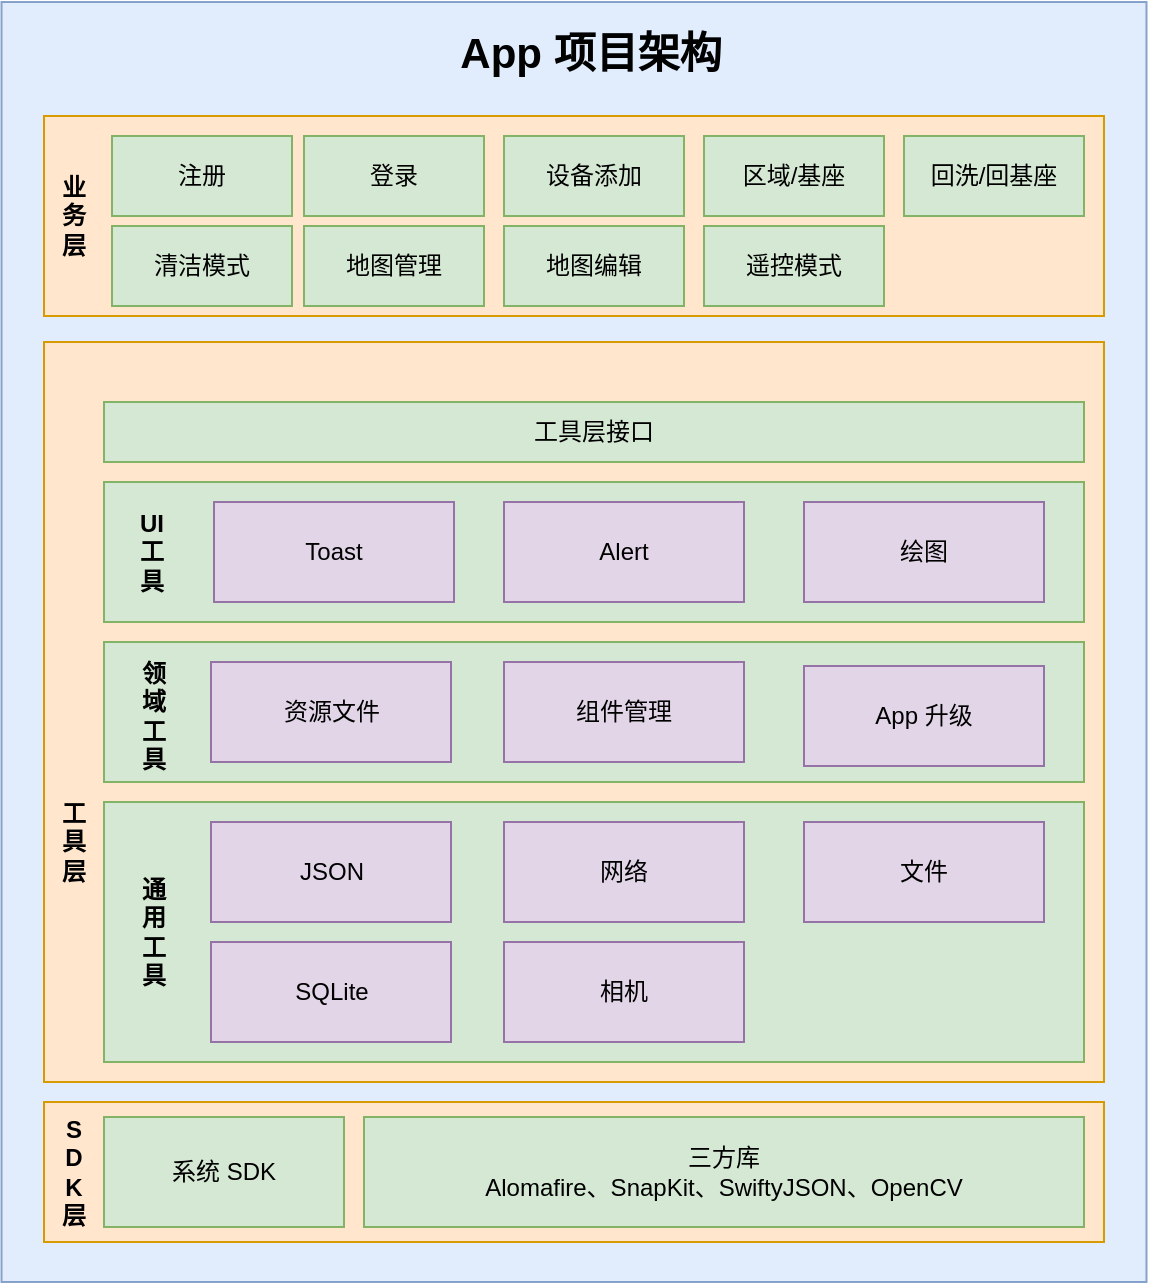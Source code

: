 <mxfile version="20.0.2" type="github">
  <diagram id="PXyelaAQu3yvjXOQa3fV" name="Page-1">
    <mxGraphModel dx="782" dy="1637" grid="1" gridSize="10" guides="1" tooltips="1" connect="1" arrows="1" fold="1" page="1" pageScale="1" pageWidth="827" pageHeight="1169" math="0" shadow="0">
      <root>
        <mxCell id="0" />
        <mxCell id="1" parent="0" />
        <mxCell id="qefhEs8E9Xi56Ljyu_yJ-1" value="" style="whiteSpace=wrap;html=1;fillColor=#dae8fc;strokeColor=#6c8ebf;shadow=0;rounded=0;glass=0;sketch=0;opacity=80;strokeWidth=1;" parent="1" vertex="1">
          <mxGeometry x="268.75" y="-150" width="572.5" height="640" as="geometry" />
        </mxCell>
        <mxCell id="qefhEs8E9Xi56Ljyu_yJ-2" value="" style="rounded=0;whiteSpace=wrap;html=1;fillColor=#ffe6cc;strokeColor=#d79b00;" parent="1" vertex="1">
          <mxGeometry x="290" y="400" width="530" height="70" as="geometry" />
        </mxCell>
        <mxCell id="qefhEs8E9Xi56Ljyu_yJ-3" value="系统 SDK" style="rounded=0;whiteSpace=wrap;html=1;fillColor=#d5e8d4;strokeColor=#82b366;" parent="1" vertex="1">
          <mxGeometry x="320" y="407.5" width="120" height="55" as="geometry" />
        </mxCell>
        <mxCell id="qefhEs8E9Xi56Ljyu_yJ-4" value="S&lt;br&gt;D&lt;br&gt;K&lt;br&gt;层" style="text;html=1;strokeColor=none;fillColor=none;align=center;verticalAlign=middle;whiteSpace=wrap;rounded=0;fontStyle=1" parent="1" vertex="1">
          <mxGeometry x="275" y="420" width="60" height="30" as="geometry" />
        </mxCell>
        <mxCell id="qefhEs8E9Xi56Ljyu_yJ-5" value="" style="rounded=0;whiteSpace=wrap;html=1;fillColor=#ffe6cc;strokeColor=#d79b00;" parent="1" vertex="1">
          <mxGeometry x="290" y="20" width="530" height="370" as="geometry" />
        </mxCell>
        <mxCell id="qefhEs8E9Xi56Ljyu_yJ-6" value="三方库&lt;br&gt;Alomafire、SnapKit、SwiftyJSON、OpenCV" style="rounded=0;whiteSpace=wrap;html=1;fillColor=#d5e8d4;strokeColor=#82b366;align=center;sketch=0;" parent="1" vertex="1">
          <mxGeometry x="450" y="407.5" width="360" height="55" as="geometry" />
        </mxCell>
        <mxCell id="qefhEs8E9Xi56Ljyu_yJ-7" value="工&lt;br&gt;具&lt;br&gt;层" style="text;html=1;strokeColor=none;fillColor=none;align=center;verticalAlign=middle;whiteSpace=wrap;rounded=0;fontStyle=1" parent="1" vertex="1">
          <mxGeometry x="275" y="255" width="60" height="30" as="geometry" />
        </mxCell>
        <mxCell id="qefhEs8E9Xi56Ljyu_yJ-8" value="" style="rounded=0;whiteSpace=wrap;html=1;fillColor=#d5e8d4;strokeColor=#82b366;glass=0;" parent="1" vertex="1">
          <mxGeometry x="320" y="170" width="490" height="70" as="geometry" />
        </mxCell>
        <mxCell id="qefhEs8E9Xi56Ljyu_yJ-9" value="" style="rounded=0;whiteSpace=wrap;html=1;fillColor=#d5e8d4;strokeColor=#82b366;" parent="1" vertex="1">
          <mxGeometry x="320" y="250" width="490" height="130" as="geometry" />
        </mxCell>
        <mxCell id="qefhEs8E9Xi56Ljyu_yJ-10" value="资源文件" style="rounded=0;whiteSpace=wrap;html=1;fillColor=#e1d5e7;strokeColor=#9673a6;" parent="1" vertex="1">
          <mxGeometry x="373.5" y="180" width="120" height="50" as="geometry" />
        </mxCell>
        <mxCell id="qefhEs8E9Xi56Ljyu_yJ-11" value="领&lt;br&gt;域&lt;br&gt;工&lt;br&gt;具" style="text;html=1;strokeColor=none;fillColor=none;align=center;verticalAlign=middle;whiteSpace=wrap;rounded=0;fontStyle=1" parent="1" vertex="1">
          <mxGeometry x="315" y="192" width="60" height="30" as="geometry" />
        </mxCell>
        <mxCell id="qefhEs8E9Xi56Ljyu_yJ-12" value="通&lt;br&gt;用&lt;br&gt;工&lt;br&gt;具" style="text;html=1;strokeColor=none;fillColor=none;align=center;verticalAlign=middle;whiteSpace=wrap;rounded=0;fontStyle=1" parent="1" vertex="1">
          <mxGeometry x="315" y="300" width="60" height="30" as="geometry" />
        </mxCell>
        <mxCell id="qefhEs8E9Xi56Ljyu_yJ-13" value="组件管理" style="rounded=0;whiteSpace=wrap;html=1;fillColor=#e1d5e7;strokeColor=#9673a6;" parent="1" vertex="1">
          <mxGeometry x="520" y="180" width="120" height="50" as="geometry" />
        </mxCell>
        <mxCell id="qefhEs8E9Xi56Ljyu_yJ-14" value="网络" style="rounded=0;whiteSpace=wrap;html=1;fillColor=#e1d5e7;strokeColor=#9673a6;" parent="1" vertex="1">
          <mxGeometry x="520" y="260" width="120" height="50" as="geometry" />
        </mxCell>
        <mxCell id="qefhEs8E9Xi56Ljyu_yJ-15" value="JSON" style="rounded=0;whiteSpace=wrap;html=1;fillColor=#e1d5e7;strokeColor=#9673a6;" parent="1" vertex="1">
          <mxGeometry x="373.5" y="260" width="120" height="50" as="geometry" />
        </mxCell>
        <mxCell id="qefhEs8E9Xi56Ljyu_yJ-16" value="文件" style="rounded=0;whiteSpace=wrap;html=1;fillColor=#e1d5e7;strokeColor=#9673a6;" parent="1" vertex="1">
          <mxGeometry x="670" y="260" width="120" height="50" as="geometry" />
        </mxCell>
        <mxCell id="qefhEs8E9Xi56Ljyu_yJ-17" value="相机" style="rounded=0;whiteSpace=wrap;html=1;fillColor=#e1d5e7;strokeColor=#9673a6;" parent="1" vertex="1">
          <mxGeometry x="520" y="320" width="120" height="50" as="geometry" />
        </mxCell>
        <mxCell id="qefhEs8E9Xi56Ljyu_yJ-18" value="App 升级" style="rounded=0;whiteSpace=wrap;html=1;fillColor=#e1d5e7;strokeColor=#9673a6;" parent="1" vertex="1">
          <mxGeometry x="670" y="182" width="120" height="50" as="geometry" />
        </mxCell>
        <mxCell id="qefhEs8E9Xi56Ljyu_yJ-19" value="SQLite" style="rounded=0;whiteSpace=wrap;html=1;fillColor=#e1d5e7;strokeColor=#9673a6;" parent="1" vertex="1">
          <mxGeometry x="373.5" y="320" width="120" height="50" as="geometry" />
        </mxCell>
        <mxCell id="qefhEs8E9Xi56Ljyu_yJ-20" value="工具层接口" style="rounded=0;whiteSpace=wrap;html=1;fillColor=#d5e8d4;strokeColor=#82b366;" parent="1" vertex="1">
          <mxGeometry x="320" y="50" width="490" height="30" as="geometry" />
        </mxCell>
        <mxCell id="qefhEs8E9Xi56Ljyu_yJ-21" value="" style="rounded=0;whiteSpace=wrap;html=1;fillColor=#ffe6cc;strokeColor=#d79b00;" parent="1" vertex="1">
          <mxGeometry x="290" y="-93" width="530" height="100" as="geometry" />
        </mxCell>
        <mxCell id="qefhEs8E9Xi56Ljyu_yJ-22" value="业&lt;br&gt;务&lt;br&gt;层" style="text;html=1;strokeColor=none;fillColor=none;align=center;verticalAlign=middle;whiteSpace=wrap;rounded=0;fontStyle=1" parent="1" vertex="1">
          <mxGeometry x="275" y="-58" width="60" height="30" as="geometry" />
        </mxCell>
        <mxCell id="qefhEs8E9Xi56Ljyu_yJ-23" value="登录" style="rounded=0;whiteSpace=wrap;html=1;fillColor=#d5e8d4;strokeColor=#82b366;" parent="1" vertex="1">
          <mxGeometry x="420" y="-83" width="90" height="40" as="geometry" />
        </mxCell>
        <mxCell id="qefhEs8E9Xi56Ljyu_yJ-24" value="注册" style="rounded=0;whiteSpace=wrap;html=1;fillColor=#d5e8d4;strokeColor=#82b366;" parent="1" vertex="1">
          <mxGeometry x="324" y="-83" width="90" height="40" as="geometry" />
        </mxCell>
        <mxCell id="qefhEs8E9Xi56Ljyu_yJ-25" value="设备添加" style="rounded=0;whiteSpace=wrap;html=1;fillColor=#d5e8d4;strokeColor=#82b366;" parent="1" vertex="1">
          <mxGeometry x="520" y="-83" width="90" height="40" as="geometry" />
        </mxCell>
        <mxCell id="qefhEs8E9Xi56Ljyu_yJ-26" value="区域/基座" style="rounded=0;whiteSpace=wrap;html=1;fillColor=#d5e8d4;strokeColor=#82b366;" parent="1" vertex="1">
          <mxGeometry x="620" y="-83" width="90" height="40" as="geometry" />
        </mxCell>
        <mxCell id="qefhEs8E9Xi56Ljyu_yJ-27" value="地图管理" style="rounded=0;whiteSpace=wrap;html=1;fillColor=#d5e8d4;strokeColor=#82b366;" parent="1" vertex="1">
          <mxGeometry x="420" y="-38" width="90" height="40" as="geometry" />
        </mxCell>
        <mxCell id="qefhEs8E9Xi56Ljyu_yJ-28" value="地图编辑" style="rounded=0;whiteSpace=wrap;html=1;fillColor=#d5e8d4;strokeColor=#82b366;" parent="1" vertex="1">
          <mxGeometry x="520" y="-38" width="90" height="40" as="geometry" />
        </mxCell>
        <mxCell id="qefhEs8E9Xi56Ljyu_yJ-29" value="清洁模式" style="rounded=0;whiteSpace=wrap;html=1;fillColor=#d5e8d4;strokeColor=#82b366;" parent="1" vertex="1">
          <mxGeometry x="324" y="-38" width="90" height="40" as="geometry" />
        </mxCell>
        <mxCell id="qefhEs8E9Xi56Ljyu_yJ-31" value="回洗/回基座" style="rounded=0;whiteSpace=wrap;html=1;fillColor=#d5e8d4;strokeColor=#82b366;" parent="1" vertex="1">
          <mxGeometry x="720" y="-83" width="90" height="40" as="geometry" />
        </mxCell>
        <mxCell id="qefhEs8E9Xi56Ljyu_yJ-32" value="遥控模式" style="rounded=0;whiteSpace=wrap;html=1;fillColor=#d5e8d4;strokeColor=#82b366;" parent="1" vertex="1">
          <mxGeometry x="620" y="-38" width="90" height="40" as="geometry" />
        </mxCell>
        <mxCell id="qefhEs8E9Xi56Ljyu_yJ-33" value="&lt;font style=&quot;font-size: 21px;&quot;&gt;&lt;b&gt;App 项目架构&lt;/b&gt;&lt;/font&gt;" style="text;html=1;strokeColor=none;fillColor=none;align=center;verticalAlign=middle;whiteSpace=wrap;rounded=0;shadow=0;glass=0;sketch=0;fontColor=#000000;opacity=80;" parent="1" vertex="1">
          <mxGeometry x="466.25" y="-140" width="195" height="30" as="geometry" />
        </mxCell>
        <mxCell id="ypHmFOoDhF0Qw8_8JES5-1" value="" style="rounded=0;whiteSpace=wrap;html=1;fillColor=#d5e8d4;strokeColor=#82b366;glass=0;" parent="1" vertex="1">
          <mxGeometry x="320" y="90" width="490" height="70" as="geometry" />
        </mxCell>
        <mxCell id="ypHmFOoDhF0Qw8_8JES5-2" value="UI&lt;br&gt;工&lt;br&gt;具" style="text;html=1;strokeColor=none;fillColor=none;align=center;verticalAlign=middle;whiteSpace=wrap;rounded=0;fontStyle=1" parent="1" vertex="1">
          <mxGeometry x="313.5" y="110" width="60" height="30" as="geometry" />
        </mxCell>
        <mxCell id="ypHmFOoDhF0Qw8_8JES5-3" value="Toast" style="rounded=0;whiteSpace=wrap;html=1;fillColor=#e1d5e7;strokeColor=#9673a6;" parent="1" vertex="1">
          <mxGeometry x="375" y="100" width="120" height="50" as="geometry" />
        </mxCell>
        <mxCell id="ypHmFOoDhF0Qw8_8JES5-4" value="Alert" style="rounded=0;whiteSpace=wrap;html=1;fillColor=#e1d5e7;strokeColor=#9673a6;" parent="1" vertex="1">
          <mxGeometry x="520" y="100" width="120" height="50" as="geometry" />
        </mxCell>
        <mxCell id="qefhEs8E9Xi56Ljyu_yJ-30" value="绘图" style="rounded=0;whiteSpace=wrap;html=1;fillColor=#e1d5e7;strokeColor=#9673a6;" parent="1" vertex="1">
          <mxGeometry x="670" y="100" width="120" height="50" as="geometry" />
        </mxCell>
      </root>
    </mxGraphModel>
  </diagram>
</mxfile>
